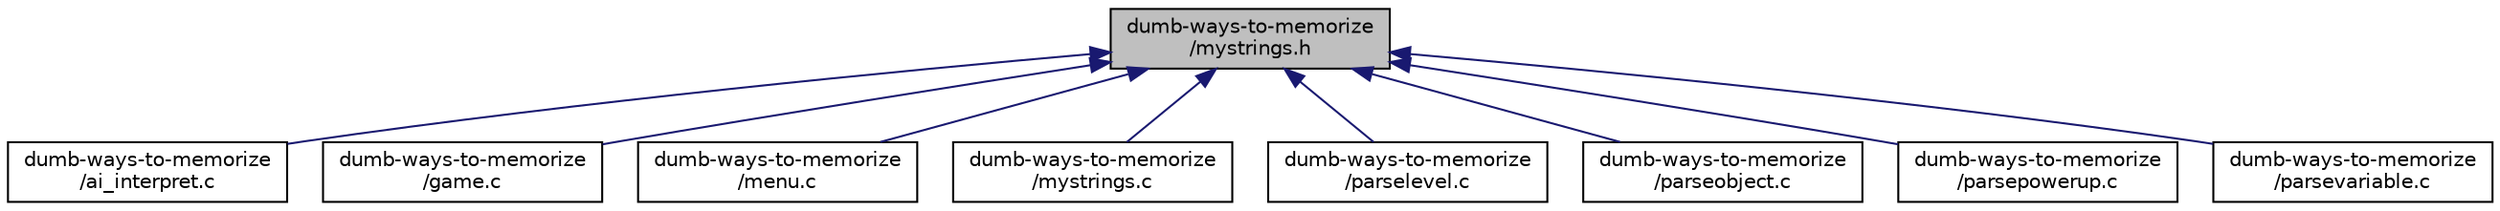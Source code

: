 digraph "dumb-ways-to-memorize/mystrings.h"
{
  edge [fontname="Helvetica",fontsize="10",labelfontname="Helvetica",labelfontsize="10"];
  node [fontname="Helvetica",fontsize="10",shape=record];
  Node1 [label="dumb-ways-to-memorize\l/mystrings.h",height=0.2,width=0.4,color="black", fillcolor="grey75", style="filled", fontcolor="black"];
  Node1 -> Node2 [dir="back",color="midnightblue",fontsize="10",style="solid",fontname="Helvetica"];
  Node2 [label="dumb-ways-to-memorize\l/ai_interpret.c",height=0.2,width=0.4,color="black", fillcolor="white", style="filled",URL="$ai__interpret_8c.html"];
  Node1 -> Node3 [dir="back",color="midnightblue",fontsize="10",style="solid",fontname="Helvetica"];
  Node3 [label="dumb-ways-to-memorize\l/game.c",height=0.2,width=0.4,color="black", fillcolor="white", style="filled",URL="$game_8c.html"];
  Node1 -> Node4 [dir="back",color="midnightblue",fontsize="10",style="solid",fontname="Helvetica"];
  Node4 [label="dumb-ways-to-memorize\l/menu.c",height=0.2,width=0.4,color="black", fillcolor="white", style="filled",URL="$menu_8c.html"];
  Node1 -> Node5 [dir="back",color="midnightblue",fontsize="10",style="solid",fontname="Helvetica"];
  Node5 [label="dumb-ways-to-memorize\l/mystrings.c",height=0.2,width=0.4,color="black", fillcolor="white", style="filled",URL="$mystrings_8c.html"];
  Node1 -> Node6 [dir="back",color="midnightblue",fontsize="10",style="solid",fontname="Helvetica"];
  Node6 [label="dumb-ways-to-memorize\l/parselevel.c",height=0.2,width=0.4,color="black", fillcolor="white", style="filled",URL="$parselevel_8c.html"];
  Node1 -> Node7 [dir="back",color="midnightblue",fontsize="10",style="solid",fontname="Helvetica"];
  Node7 [label="dumb-ways-to-memorize\l/parseobject.c",height=0.2,width=0.4,color="black", fillcolor="white", style="filled",URL="$parseobject_8c.html"];
  Node1 -> Node8 [dir="back",color="midnightblue",fontsize="10",style="solid",fontname="Helvetica"];
  Node8 [label="dumb-ways-to-memorize\l/parsepowerup.c",height=0.2,width=0.4,color="black", fillcolor="white", style="filled",URL="$parsepowerup_8c.html"];
  Node1 -> Node9 [dir="back",color="midnightblue",fontsize="10",style="solid",fontname="Helvetica"];
  Node9 [label="dumb-ways-to-memorize\l/parsevariable.c",height=0.2,width=0.4,color="black", fillcolor="white", style="filled",URL="$parsevariable_8c.html"];
}
